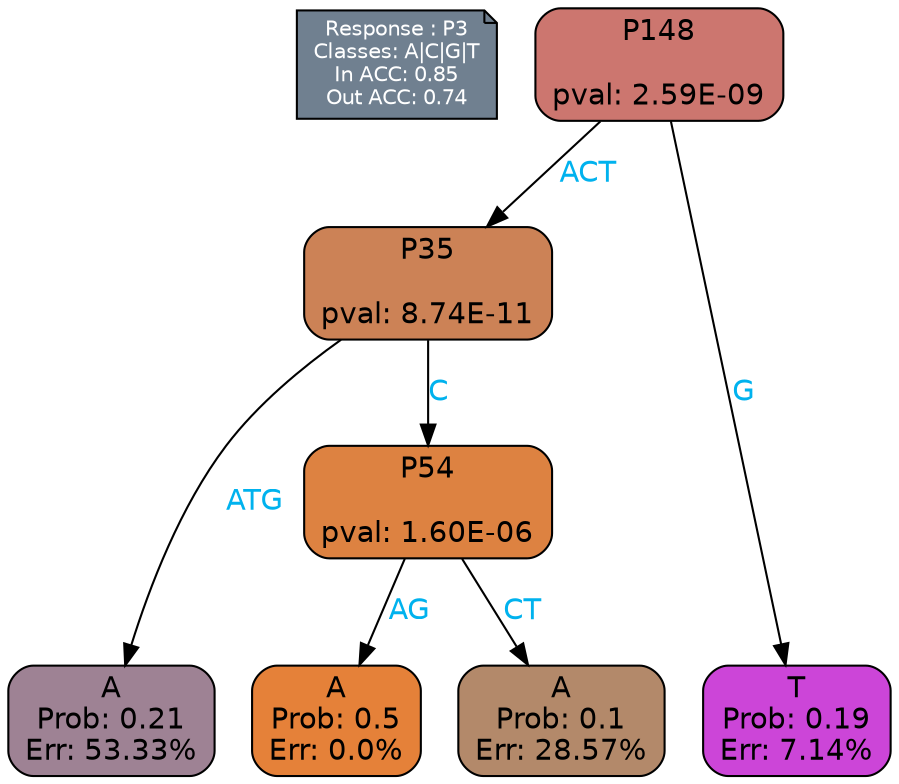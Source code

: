 digraph Tree {
node [shape=box, style="filled, rounded", color="black", fontname=helvetica] ;
graph [ranksep=equally, splines=polylines, bgcolor=transparent, dpi=600] ;
edge [fontname=helvetica] ;
LEGEND [label="Response : P3
Classes: A|C|G|T
In ACC: 0.85
Out ACC: 0.74
",shape=note,align=left,style=filled,fillcolor="slategray",fontcolor="white",fontsize=10];1 [label="P148

pval: 2.59E-09", fillcolor="#cc766f"] ;
2 [label="P35

pval: 8.74E-11", fillcolor="#cc8256"] ;
3 [label="A
Prob: 0.21
Err: 53.33%", fillcolor="#9e8294"] ;
4 [label="P54

pval: 1.60E-06", fillcolor="#dd8241"] ;
5 [label="A
Prob: 0.5
Err: 0.0%", fillcolor="#e58139"] ;
6 [label="A
Prob: 0.1
Err: 28.57%", fillcolor="#b3896a"] ;
7 [label="T
Prob: 0.19
Err: 7.14%", fillcolor="#cc45d8"] ;
1 -> 2 [label="ACT",fontcolor=deepskyblue2] ;
1 -> 7 [label="G",fontcolor=deepskyblue2] ;
2 -> 3 [label="ATG",fontcolor=deepskyblue2] ;
2 -> 4 [label="C",fontcolor=deepskyblue2] ;
4 -> 5 [label="AG",fontcolor=deepskyblue2] ;
4 -> 6 [label="CT",fontcolor=deepskyblue2] ;
{rank = same; 3;5;6;7;}{rank = same; LEGEND;1;}}